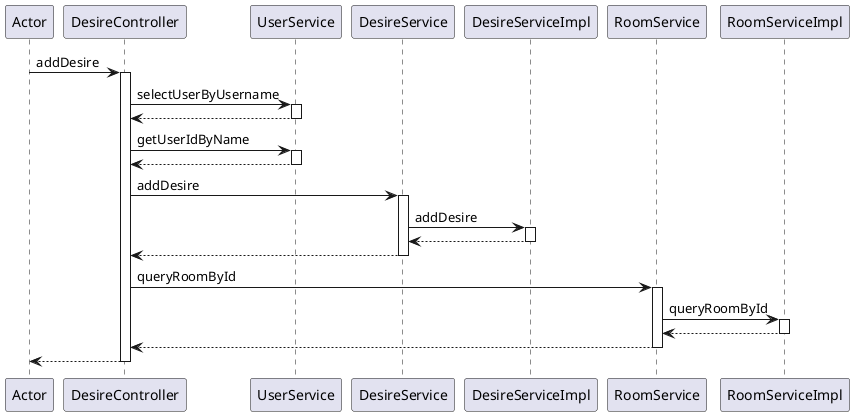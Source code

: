@startuml
participant Actor
Actor -> DesireController : addDesire
activate DesireController
DesireController -> UserService : selectUserByUsername
activate UserService
UserService --> DesireController
deactivate UserService
DesireController -> UserService : getUserIdByName
activate UserService
UserService --> DesireController
deactivate UserService
DesireController -> DesireService : addDesire
activate DesireService
DesireService -> DesireServiceImpl : addDesire
activate DesireServiceImpl
DesireServiceImpl --> DesireService
deactivate DesireServiceImpl
DesireService --> DesireController
deactivate DesireService
DesireController -> RoomService : queryRoomById
activate RoomService
RoomService -> RoomServiceImpl : queryRoomById
activate RoomServiceImpl
RoomServiceImpl --> RoomService
deactivate RoomServiceImpl
RoomService --> DesireController
deactivate RoomService
return
@enduml